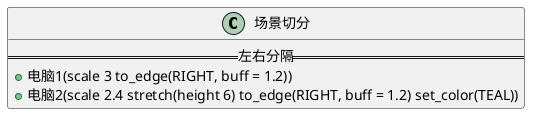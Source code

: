 @startuml 场景切分
class "场景切分" as A{
    ==左右分隔==
    + 电脑1(scale 3 to_edge(RIGHT, buff = 1.2))
    + 电脑2(scale 2.4 stretch(height 6) to_edge(RIGHT, buff = 1.2) set_color(TEAL))
}

@enduml